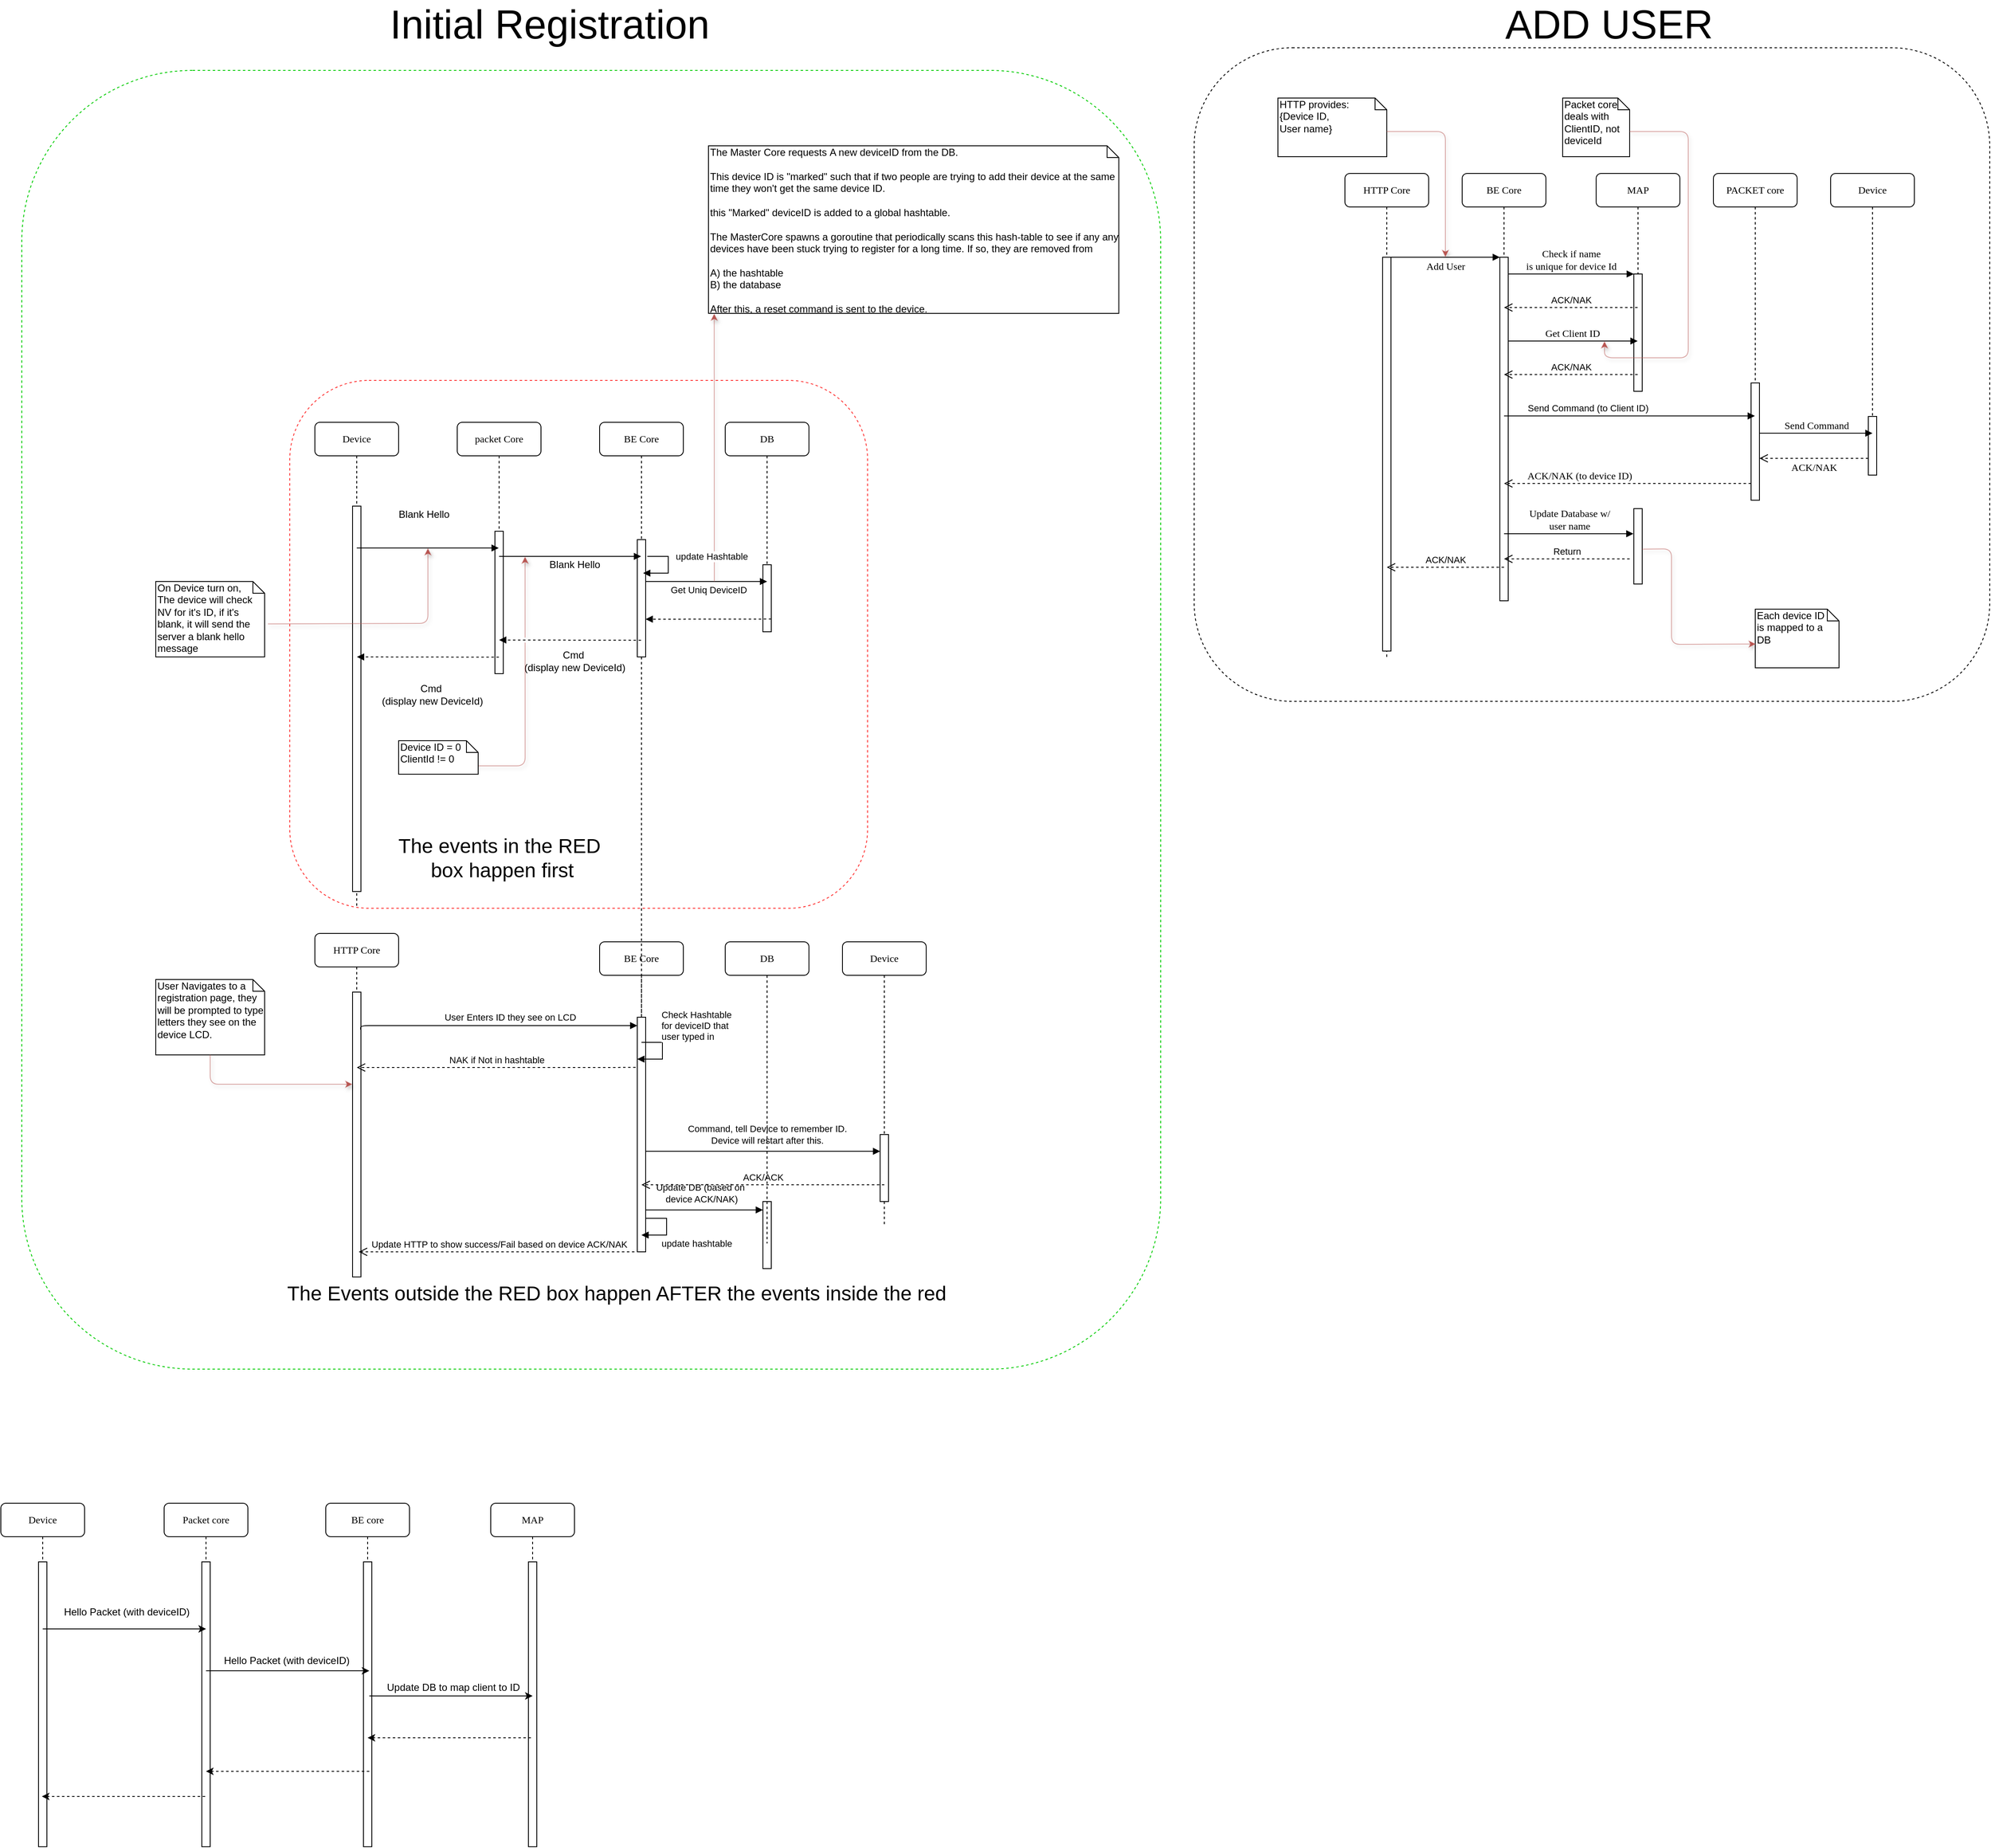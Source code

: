 <mxfile version="13.2.2" type="device"><diagram name="Page-1" id="13e1069c-82ec-6db2-03f1-153e76fe0fe0"><mxGraphModel dx="8040" dy="3450" grid="1" gridSize="10" guides="1" tooltips="1" connect="1" arrows="1" fold="1" page="1" pageScale="1" pageWidth="1100" pageHeight="850" background="#ffffff" math="0" shadow="0"><root><mxCell id="0"/><mxCell id="1" parent="0"/><mxCell id="CH6986IkGyYCJb9rOMIk-98" value="" style="rounded=1;whiteSpace=wrap;html=1;dashed=1;strokeColor=#00CC00;" parent="1" vertex="1"><mxGeometry x="-2350" y="-470" width="1360" height="1550" as="geometry"/></mxCell><mxCell id="CH6986IkGyYCJb9rOMIk-87" value="BE Core" style="shape=umlLifeline;perimeter=lifelinePerimeter;whiteSpace=wrap;html=1;container=1;collapsible=0;recursiveResize=0;outlineConnect=0;rounded=1;shadow=0;comic=0;labelBackgroundColor=none;strokeWidth=1;fontFamily=Verdana;fontSize=12;align=center;" parent="1" vertex="1"><mxGeometry x="-1660" y="570" width="100" height="280" as="geometry"/></mxCell><mxCell id="CH6986IkGyYCJb9rOMIk-49" value="" style="rounded=1;whiteSpace=wrap;html=1;dashed=1;strokeColor=#FF3333;" parent="1" vertex="1"><mxGeometry x="-2030" y="-100" width="690" height="630" as="geometry"/></mxCell><mxCell id="CH6986IkGyYCJb9rOMIk-2" value="" style="rounded=1;whiteSpace=wrap;html=1;dashed=1;" parent="1" vertex="1"><mxGeometry x="-950" y="-497" width="950" height="780" as="geometry"/></mxCell><mxCell id="7baba1c4bc27f4b0-2" value="BE Core" style="shape=umlLifeline;perimeter=lifelinePerimeter;whiteSpace=wrap;html=1;container=1;collapsible=0;recursiveResize=0;outlineConnect=0;rounded=1;shadow=0;comic=0;labelBackgroundColor=none;strokeWidth=1;fontFamily=Verdana;fontSize=12;align=center;" parent="1" vertex="1"><mxGeometry x="-630" y="-347" width="100" height="510" as="geometry"/></mxCell><mxCell id="7baba1c4bc27f4b0-10" value="" style="html=1;points=[];perimeter=orthogonalPerimeter;rounded=0;shadow=0;comic=0;labelBackgroundColor=none;strokeWidth=1;fontFamily=Verdana;fontSize=12;align=center;" parent="7baba1c4bc27f4b0-2" vertex="1"><mxGeometry x="45" y="100" width="10" height="410" as="geometry"/></mxCell><mxCell id="7baba1c4bc27f4b0-3" value="MAP" style="shape=umlLifeline;perimeter=lifelinePerimeter;whiteSpace=wrap;html=1;container=1;collapsible=0;recursiveResize=0;outlineConnect=0;rounded=1;shadow=0;comic=0;labelBackgroundColor=none;strokeWidth=1;fontFamily=Verdana;fontSize=12;align=center;" parent="1" vertex="1"><mxGeometry x="-470" y="-347" width="100" height="260" as="geometry"/></mxCell><mxCell id="7baba1c4bc27f4b0-13" value="" style="html=1;points=[];perimeter=orthogonalPerimeter;rounded=0;shadow=0;comic=0;labelBackgroundColor=none;strokeWidth=1;fontFamily=Verdana;fontSize=12;align=center;" parent="7baba1c4bc27f4b0-3" vertex="1"><mxGeometry x="45" y="120" width="10" height="140" as="geometry"/></mxCell><mxCell id="7baba1c4bc27f4b0-4" value="PACKET core" style="shape=umlLifeline;perimeter=lifelinePerimeter;whiteSpace=wrap;html=1;container=1;collapsible=0;recursiveResize=0;outlineConnect=0;rounded=1;shadow=0;comic=0;labelBackgroundColor=none;strokeWidth=1;fontFamily=Verdana;fontSize=12;align=center;" parent="1" vertex="1"><mxGeometry x="-330" y="-347" width="100" height="390" as="geometry"/></mxCell><mxCell id="7baba1c4bc27f4b0-16" value="" style="html=1;points=[];perimeter=orthogonalPerimeter;rounded=0;shadow=0;comic=0;labelBackgroundColor=none;strokeWidth=1;fontFamily=Verdana;fontSize=12;align=center;" parent="7baba1c4bc27f4b0-4" vertex="1"><mxGeometry x="45" y="250" width="10" height="140" as="geometry"/></mxCell><mxCell id="7baba1c4bc27f4b0-5" value="Device" style="shape=umlLifeline;perimeter=lifelinePerimeter;whiteSpace=wrap;html=1;container=1;collapsible=0;recursiveResize=0;outlineConnect=0;rounded=1;shadow=0;comic=0;labelBackgroundColor=none;strokeWidth=1;fontFamily=Verdana;fontSize=12;align=center;" parent="1" vertex="1"><mxGeometry x="-190" y="-347" width="100" height="290" as="geometry"/></mxCell><mxCell id="7baba1c4bc27f4b0-8" value="HTTP Core" style="shape=umlLifeline;perimeter=lifelinePerimeter;whiteSpace=wrap;html=1;container=1;collapsible=0;recursiveResize=0;outlineConnect=0;rounded=1;shadow=0;comic=0;labelBackgroundColor=none;strokeWidth=1;fontFamily=Verdana;fontSize=12;align=center;" parent="1" vertex="1"><mxGeometry x="-770" y="-347" width="100" height="580" as="geometry"/></mxCell><mxCell id="7baba1c4bc27f4b0-9" value="" style="html=1;points=[];perimeter=orthogonalPerimeter;rounded=0;shadow=0;comic=0;labelBackgroundColor=none;strokeWidth=1;fontFamily=Verdana;fontSize=12;align=center;" parent="7baba1c4bc27f4b0-8" vertex="1"><mxGeometry x="45" y="100" width="10" height="470" as="geometry"/></mxCell><mxCell id="7baba1c4bc27f4b0-19" value="" style="html=1;points=[];perimeter=orthogonalPerimeter;rounded=0;shadow=0;comic=0;labelBackgroundColor=none;strokeWidth=1;fontFamily=Verdana;fontSize=12;align=center;" parent="1" vertex="1"><mxGeometry x="-145" y="-57" width="10" height="70" as="geometry"/></mxCell><mxCell id="7baba1c4bc27f4b0-21" value="ACK/NAK" style="html=1;verticalAlign=bottom;endArrow=open;dashed=1;endSize=8;labelBackgroundColor=none;fontFamily=Verdana;fontSize=12;edgeStyle=elbowEdgeStyle;elbow=vertical;" parent="1" source="7baba1c4bc27f4b0-19" target="7baba1c4bc27f4b0-16" edge="1"><mxGeometry x="0.308" y="28" relative="1" as="geometry"><mxPoint x="-220" y="-121" as="targetPoint"/><Array as="points"><mxPoint x="-230" y="-7"/><mxPoint x="-190" y="13"/><mxPoint x="-180" y="-27"/><mxPoint x="-210" y="43"/><mxPoint x="-200" y="-167"/><mxPoint x="-170" y="-167"/></Array><mxPoint x="20" y="-8" as="offset"/></mxGeometry></mxCell><mxCell id="7baba1c4bc27f4b0-11" value="Add User" style="html=1;verticalAlign=bottom;endArrow=block;entryX=0;entryY=0;labelBackgroundColor=none;fontFamily=Verdana;fontSize=12;edgeStyle=elbowEdgeStyle;elbow=vertical;" parent="1" source="7baba1c4bc27f4b0-9" target="7baba1c4bc27f4b0-10" edge="1"><mxGeometry x="-0.0" y="-20" relative="1" as="geometry"><mxPoint x="-650" y="-237" as="sourcePoint"/><mxPoint as="offset"/></mxGeometry></mxCell><mxCell id="7baba1c4bc27f4b0-14" value="Check if name &lt;br&gt;is unique for device Id" style="html=1;verticalAlign=bottom;endArrow=block;entryX=0;entryY=0;labelBackgroundColor=none;fontFamily=Verdana;fontSize=12;edgeStyle=elbowEdgeStyle;elbow=vertical;" parent="1" source="7baba1c4bc27f4b0-10" target="7baba1c4bc27f4b0-13" edge="1"><mxGeometry relative="1" as="geometry"><mxPoint x="-500" y="-227" as="sourcePoint"/></mxGeometry></mxCell><mxCell id="5E0lXM-HtLIQYhGyxgsT-3" value="ACK/NAK" style="html=1;verticalAlign=bottom;endArrow=open;dashed=1;endSize=8;" parent="1" source="7baba1c4bc27f4b0-3" target="7baba1c4bc27f4b0-2" edge="1"><mxGeometry relative="1" as="geometry"><mxPoint x="-440" y="-177" as="sourcePoint"/><mxPoint x="-520" y="-177" as="targetPoint"/><Array as="points"><mxPoint x="-490" y="-187"/></Array></mxGeometry></mxCell><mxCell id="5E0lXM-HtLIQYhGyxgsT-4" value="Get Client ID&amp;nbsp;&lt;br&gt;" style="html=1;verticalAlign=bottom;endArrow=block;labelBackgroundColor=none;fontFamily=Verdana;fontSize=12;edgeStyle=elbowEdgeStyle;elbow=vertical;" parent="1" source="7baba1c4bc27f4b0-10" target="7baba1c4bc27f4b0-3" edge="1"><mxGeometry relative="1" as="geometry"><mxPoint x="-570" y="-126.952" as="sourcePoint"/><mxPoint x="-440" y="-127" as="targetPoint"/><Array as="points"><mxPoint x="-560" y="-147"/><mxPoint x="-550" y="-137"/><mxPoint x="-520" y="-137"/><mxPoint x="-550" y="-117"/><mxPoint x="-540" y="-127"/></Array></mxGeometry></mxCell><mxCell id="5E0lXM-HtLIQYhGyxgsT-6" value="ACK/NAK" style="html=1;verticalAlign=bottom;endArrow=open;dashed=1;endSize=8;" parent="1" edge="1"><mxGeometry relative="1" as="geometry"><mxPoint x="-420.43" y="-107" as="sourcePoint"/><mxPoint x="-580.001" y="-107" as="targetPoint"/><Array as="points"><mxPoint x="-489.93" y="-107"/></Array></mxGeometry></mxCell><mxCell id="5E0lXM-HtLIQYhGyxgsT-8" value="Send Command (to Client ID)" style="html=1;verticalAlign=bottom;endArrow=block;" parent="1" target="7baba1c4bc27f4b0-4" edge="1"><mxGeometry x="-0.332" width="80" relative="1" as="geometry"><mxPoint x="-580" y="-57.57" as="sourcePoint"/><mxPoint x="-500" y="-57.57" as="targetPoint"/><mxPoint as="offset"/></mxGeometry></mxCell><mxCell id="5E0lXM-HtLIQYhGyxgsT-10" value="ACK/NAK (to device ID)" style="html=1;verticalAlign=bottom;endArrow=open;dashed=1;endSize=8;labelBackgroundColor=none;fontFamily=Verdana;fontSize=12;edgeStyle=elbowEdgeStyle;elbow=vertical;" parent="1" target="7baba1c4bc27f4b0-2" edge="1"><mxGeometry x="0.39" relative="1" as="geometry"><mxPoint x="-415" y="43" as="targetPoint"/><mxPoint x="-285" y="23" as="sourcePoint"/><mxPoint as="offset"/></mxGeometry></mxCell><mxCell id="5E0lXM-HtLIQYhGyxgsT-11" value="" style="html=1;points=[];perimeter=orthogonalPerimeter;rounded=0;shadow=0;comic=0;labelBackgroundColor=none;strokeWidth=1;fontFamily=Verdana;fontSize=12;align=center;" parent="1" vertex="1"><mxGeometry x="-425" y="53" width="10" height="90" as="geometry"/></mxCell><mxCell id="5E0lXM-HtLIQYhGyxgsT-13" value="Update Database w/&lt;br&gt;user name" style="html=1;verticalAlign=bottom;endArrow=block;labelBackgroundColor=none;fontFamily=Verdana;fontSize=12;edgeStyle=elbowEdgeStyle;elbow=vertical;" parent="1" edge="1"><mxGeometry relative="1" as="geometry"><mxPoint x="-580" y="83" as="sourcePoint"/><mxPoint x="-425.5" y="83" as="targetPoint"/><Array as="points"><mxPoint x="-565" y="83"/><mxPoint x="-555" y="93"/><mxPoint x="-525" y="93"/><mxPoint x="-555" y="113"/><mxPoint x="-545" y="103"/></Array></mxGeometry></mxCell><mxCell id="5E0lXM-HtLIQYhGyxgsT-14" value="ACK/NAK" style="html=1;verticalAlign=bottom;endArrow=open;dashed=1;endSize=8;" parent="1" edge="1"><mxGeometry relative="1" as="geometry"><mxPoint x="-580" y="123" as="sourcePoint"/><mxPoint x="-720.001" y="123" as="targetPoint"/><Array as="points"><mxPoint x="-629.93" y="123"/></Array></mxGeometry></mxCell><mxCell id="5E0lXM-HtLIQYhGyxgsT-16" value="Send Command" style="html=1;verticalAlign=bottom;endArrow=block;labelBackgroundColor=none;fontFamily=Verdana;fontSize=12;edgeStyle=elbowEdgeStyle;elbow=vertical;" parent="1" edge="1"><mxGeometry relative="1" as="geometry"><mxPoint x="-275" y="-37" as="sourcePoint"/><mxPoint x="-140" y="-37" as="targetPoint"/><Array as="points"><mxPoint x="-260" y="-37"/><mxPoint x="-250" y="-27"/><mxPoint x="-220" y="-27"/><mxPoint x="-250" y="-7"/><mxPoint x="-240" y="-17"/></Array></mxGeometry></mxCell><mxCell id="5E0lXM-HtLIQYhGyxgsT-17" value="Return" style="html=1;verticalAlign=bottom;endArrow=open;dashed=1;endSize=8;" parent="1" edge="1"><mxGeometry relative="1" as="geometry"><mxPoint x="-430" y="113" as="sourcePoint"/><mxPoint x="-580" y="113" as="targetPoint"/><Array as="points"><mxPoint x="-479.93" y="113"/></Array></mxGeometry></mxCell><mxCell id="5E0lXM-HtLIQYhGyxgsT-19" value="Each device ID&amp;nbsp;&lt;br&gt;is mapped to a&amp;nbsp;&lt;br&gt;DB" style="shape=note;whiteSpace=wrap;html=1;size=14;verticalAlign=top;align=left;spacingTop=-6;" parent="1" vertex="1"><mxGeometry x="-280" y="173" width="100" height="70" as="geometry"/></mxCell><mxCell id="5E0lXM-HtLIQYhGyxgsT-20" value="" style="endArrow=classic;html=1;entryX=0.008;entryY=0.595;entryDx=0;entryDy=0;entryPerimeter=0;exitX=1;exitY=0.537;exitDx=0;exitDy=0;exitPerimeter=0;jumpStyle=gap;shadow=1;comic=0;strokeColor=#b85450;rounded=1;fillColor=#f8cecc;strokeOpacity=50;" parent="1" source="5E0lXM-HtLIQYhGyxgsT-11" target="5E0lXM-HtLIQYhGyxgsT-19" edge="1"><mxGeometry width="50" height="50" relative="1" as="geometry"><mxPoint x="-530" y="-27" as="sourcePoint"/><mxPoint x="-480" y="-77" as="targetPoint"/><Array as="points"><mxPoint x="-380" y="101"/><mxPoint x="-380" y="215"/></Array></mxGeometry></mxCell><mxCell id="5E0lXM-HtLIQYhGyxgsT-21" value="HTTP provides:&lt;br&gt;{Device ID,&lt;br&gt;User name}" style="shape=note;whiteSpace=wrap;html=1;size=14;verticalAlign=top;align=left;spacingTop=-6;" parent="1" vertex="1"><mxGeometry x="-850" y="-437" width="130" height="70" as="geometry"/></mxCell><mxCell id="5E0lXM-HtLIQYhGyxgsT-22" value="" style="endArrow=classic;html=1;jumpStyle=gap;shadow=1;comic=0;strokeColor=#b85450;rounded=1;fillColor=#f8cecc;strokeOpacity=50;" parent="1" edge="1"><mxGeometry width="50" height="50" relative="1" as="geometry"><mxPoint x="-720" y="-397" as="sourcePoint"/><mxPoint x="-650" y="-247" as="targetPoint"/><Array as="points"><mxPoint x="-650" y="-397"/></Array></mxGeometry></mxCell><mxCell id="5E0lXM-HtLIQYhGyxgsT-23" value="Packet core&amp;nbsp; deals with ClientID, not deviceId" style="shape=note;whiteSpace=wrap;html=1;size=14;verticalAlign=top;align=left;spacingTop=-6;" parent="1" vertex="1"><mxGeometry x="-510" y="-437" width="80" height="70" as="geometry"/></mxCell><mxCell id="5E0lXM-HtLIQYhGyxgsT-24" value="" style="endArrow=classic;html=1;jumpStyle=gap;shadow=1;comic=0;strokeColor=#b85450;rounded=1;fillColor=#f8cecc;strokeOpacity=50;" parent="1" edge="1"><mxGeometry width="50" height="50" relative="1" as="geometry"><mxPoint x="-430" y="-397" as="sourcePoint"/><mxPoint x="-460" y="-147" as="targetPoint"/><Array as="points"><mxPoint x="-360" y="-397"/><mxPoint x="-360" y="-127"/><mxPoint x="-460" y="-127"/></Array></mxGeometry></mxCell><mxCell id="CH6986IkGyYCJb9rOMIk-3" value="&lt;font style=&quot;font-size: 48px&quot;&gt;ADD USER&lt;/font&gt;" style="text;html=1;align=center;verticalAlign=middle;resizable=0;points=[];autosize=1;" parent="1" vertex="1"><mxGeometry x="-585" y="-540" width="260" height="30" as="geometry"/></mxCell><mxCell id="CH6986IkGyYCJb9rOMIk-5" value="Device" style="shape=umlLifeline;perimeter=lifelinePerimeter;whiteSpace=wrap;html=1;container=1;collapsible=0;recursiveResize=0;outlineConnect=0;rounded=1;shadow=0;comic=0;labelBackgroundColor=none;strokeWidth=1;fontFamily=Verdana;fontSize=12;align=center;" parent="1" vertex="1"><mxGeometry x="-2000" y="-50" width="100" height="580" as="geometry"/></mxCell><mxCell id="CH6986IkGyYCJb9rOMIk-6" value="" style="html=1;points=[];perimeter=orthogonalPerimeter;rounded=0;shadow=0;comic=0;labelBackgroundColor=none;strokeWidth=1;fontFamily=Verdana;fontSize=12;align=center;" parent="CH6986IkGyYCJb9rOMIk-5" vertex="1"><mxGeometry x="45" y="100" width="10" height="460" as="geometry"/></mxCell><mxCell id="CH6986IkGyYCJb9rOMIk-15" value="" style="endArrow=classic;html=1;jumpStyle=gap;shadow=1;comic=0;strokeColor=#b85450;rounded=1;fillColor=#f8cecc;strokeOpacity=50;exitX=1.03;exitY=0.562;exitDx=0;exitDy=0;exitPerimeter=0;" parent="1" source="CH6986IkGyYCJb9rOMIk-12" edge="1"><mxGeometry width="50" height="50" relative="1" as="geometry"><mxPoint x="-2035" y="190" as="sourcePoint"/><mxPoint x="-1865" y="100" as="targetPoint"/><Array as="points"><mxPoint x="-1965" y="190"/><mxPoint x="-1865" y="190"/><mxPoint x="-1865" y="165"/></Array></mxGeometry></mxCell><mxCell id="CH6986IkGyYCJb9rOMIk-12" value="On Device turn on,&lt;br&gt;The device will check NV for it's ID, if it's blank, it will send the server a blank hello message" style="shape=note;whiteSpace=wrap;html=1;size=14;verticalAlign=top;align=left;spacingTop=-6;" parent="1" vertex="1"><mxGeometry x="-2190" y="140" width="130" height="90" as="geometry"/></mxCell><mxCell id="CH6986IkGyYCJb9rOMIk-18" value="Blank Hello" style="text;html=1;align=center;verticalAlign=middle;resizable=0;points=[];autosize=1;" parent="1" vertex="1"><mxGeometry x="-1910" y="50" width="80" height="20" as="geometry"/></mxCell><mxCell id="CH6986IkGyYCJb9rOMIk-20" value="packet Core" style="shape=umlLifeline;perimeter=lifelinePerimeter;whiteSpace=wrap;html=1;container=1;collapsible=0;recursiveResize=0;outlineConnect=0;rounded=1;shadow=0;comic=0;labelBackgroundColor=none;strokeWidth=1;fontFamily=Verdana;fontSize=12;align=center;" parent="1" vertex="1"><mxGeometry x="-1830" y="-50" width="100" height="300" as="geometry"/></mxCell><mxCell id="CH6986IkGyYCJb9rOMIk-21" value="" style="html=1;points=[];perimeter=orthogonalPerimeter;rounded=0;shadow=0;comic=0;labelBackgroundColor=none;strokeWidth=1;fontFamily=Verdana;fontSize=12;align=center;" parent="CH6986IkGyYCJb9rOMIk-20" vertex="1"><mxGeometry x="45" y="130" width="10" height="170" as="geometry"/></mxCell><mxCell id="CH6986IkGyYCJb9rOMIk-23" value="Blank Hello&lt;br&gt;" style="text;html=1;align=center;verticalAlign=middle;resizable=0;points=[];autosize=1;" parent="1" vertex="1"><mxGeometry x="-1730" y="110" width="80" height="20" as="geometry"/></mxCell><mxCell id="CH6986IkGyYCJb9rOMIk-26" value="BE Core" style="shape=umlLifeline;perimeter=lifelinePerimeter;whiteSpace=wrap;html=1;container=1;collapsible=0;recursiveResize=0;outlineConnect=0;rounded=1;shadow=0;comic=0;labelBackgroundColor=none;strokeWidth=1;fontFamily=Verdana;fontSize=12;align=center;" parent="1" vertex="1"><mxGeometry x="-1660" y="-50" width="100" height="990" as="geometry"/></mxCell><mxCell id="CH6986IkGyYCJb9rOMIk-27" value="" style="html=1;points=[];perimeter=orthogonalPerimeter;rounded=0;shadow=0;comic=0;labelBackgroundColor=none;strokeWidth=1;fontFamily=Verdana;fontSize=12;align=center;" parent="CH6986IkGyYCJb9rOMIk-26" vertex="1"><mxGeometry x="45" y="140" width="10" height="140" as="geometry"/></mxCell><mxCell id="CH6986IkGyYCJb9rOMIk-46" value="" style="html=1;points=[];perimeter=orthogonalPerimeter;rounded=0;shadow=0;comic=0;labelBackgroundColor=none;strokeWidth=1;fontFamily=Verdana;fontSize=12;align=center;" parent="CH6986IkGyYCJb9rOMIk-26" vertex="1"><mxGeometry x="45" y="710" width="10" height="280" as="geometry"/></mxCell><mxCell id="CH6986IkGyYCJb9rOMIk-65" value="Check Hashtable &lt;br&gt;for deviceID that &lt;br&gt;user typed in" style="edgeStyle=orthogonalEdgeStyle;html=1;align=left;spacingLeft=2;endArrow=block;rounded=0;entryX=1;entryY=0;" parent="CH6986IkGyYCJb9rOMIk-26" edge="1"><mxGeometry x="-0.467" y="20" relative="1" as="geometry"><mxPoint x="50" y="740" as="sourcePoint"/><Array as="points"><mxPoint x="75" y="740"/></Array><mxPoint x="45" y="760" as="targetPoint"/><mxPoint as="offset"/></mxGeometry></mxCell><mxCell id="CH6986IkGyYCJb9rOMIk-29" value="DB" style="shape=umlLifeline;perimeter=lifelinePerimeter;whiteSpace=wrap;html=1;container=1;collapsible=0;recursiveResize=0;outlineConnect=0;rounded=1;shadow=0;comic=0;labelBackgroundColor=none;strokeWidth=1;fontFamily=Verdana;fontSize=12;align=center;" parent="1" vertex="1"><mxGeometry x="-1510" y="-50" width="100" height="250" as="geometry"/></mxCell><mxCell id="CH6986IkGyYCJb9rOMIk-30" value="" style="html=1;points=[];perimeter=orthogonalPerimeter;rounded=0;shadow=0;comic=0;labelBackgroundColor=none;strokeWidth=1;fontFamily=Verdana;fontSize=12;align=center;" parent="CH6986IkGyYCJb9rOMIk-29" vertex="1"><mxGeometry x="45" y="170" width="10" height="80" as="geometry"/></mxCell><mxCell id="CH6986IkGyYCJb9rOMIk-11" value="" style="html=1;verticalAlign=bottom;endArrow=block;labelBackgroundColor=none;fontFamily=Verdana;fontSize=12;edgeStyle=elbowEdgeStyle;elbow=vertical;" parent="1" target="CH6986IkGyYCJb9rOMIk-20" edge="1"><mxGeometry x="-0.0" y="-20" relative="1" as="geometry"><mxPoint x="-1950" y="100" as="sourcePoint"/><mxPoint as="offset"/><mxPoint x="-1820" y="80.0" as="targetPoint"/><Array as="points"><mxPoint x="-1830" y="100"/></Array></mxGeometry></mxCell><mxCell id="CH6986IkGyYCJb9rOMIk-22" value="" style="html=1;verticalAlign=bottom;endArrow=block;labelBackgroundColor=none;fontFamily=Verdana;fontSize=12;edgeStyle=elbowEdgeStyle;elbow=vertical;" parent="1" edge="1"><mxGeometry x="-0.0" y="-20" relative="1" as="geometry"><mxPoint x="-1780" y="110" as="sourcePoint"/><mxPoint as="offset"/><mxPoint x="-1610.5" y="110.286" as="targetPoint"/><Array as="points"><mxPoint x="-1640" y="110"/></Array></mxGeometry></mxCell><mxCell id="CH6986IkGyYCJb9rOMIk-28" value="" style="html=1;verticalAlign=bottom;endArrow=block;labelBackgroundColor=none;fontFamily=Verdana;fontSize=12;edgeStyle=elbowEdgeStyle;elbow=vertical;" parent="1" edge="1"><mxGeometry x="-0.0" y="-20" relative="1" as="geometry"><mxPoint x="-1605" y="140" as="sourcePoint"/><mxPoint as="offset"/><mxPoint x="-1460" y="140" as="targetPoint"/><Array as="points"><mxPoint x="-1465" y="140"/></Array></mxGeometry></mxCell><mxCell id="CH6986IkGyYCJb9rOMIk-34" value="Get Uniq DeviceID" style="edgeLabel;html=1;align=center;verticalAlign=middle;resizable=0;points=[];" parent="CH6986IkGyYCJb9rOMIk-28" vertex="1" connectable="0"><mxGeometry x="0.931" y="-80" relative="1" as="geometry"><mxPoint x="-65" y="-70" as="offset"/></mxGeometry></mxCell><mxCell id="CH6986IkGyYCJb9rOMIk-35" value="The Master Core requests&amp;nbsp;A new deviceID from the DB.&lt;br&gt;&lt;br&gt;This device ID is &quot;marked&quot; such that if two people are trying to add their device at the same time they won't get the same device ID.&lt;br&gt;&lt;br&gt;this &quot;Marked&quot; deviceID is added to a global hashtable.&lt;br&gt;&lt;br&gt;The MasterCore spawns a goroutine that periodically scans this hash-table to see if any any devices have been stuck trying to register for a long time. If so, they are removed from&amp;nbsp;&lt;br&gt;&lt;br&gt;A) the hashtable&lt;br&gt;B) the database&lt;br&gt;&lt;br&gt;After this, a reset command is sent to the device." style="shape=note;whiteSpace=wrap;html=1;size=14;verticalAlign=top;align=left;spacingTop=-6;" parent="1" vertex="1"><mxGeometry x="-1530" y="-380" width="490" height="200" as="geometry"/></mxCell><mxCell id="CH6986IkGyYCJb9rOMIk-37" value="" style="html=1;verticalAlign=bottom;endArrow=block;labelBackgroundColor=none;fontFamily=Verdana;fontSize=12;edgeStyle=elbowEdgeStyle;elbow=vertical;dashed=1;" parent="1" edge="1"><mxGeometry x="-0.0" y="-20" relative="1" as="geometry"><mxPoint x="-1610.5" y="210.086" as="sourcePoint"/><mxPoint as="offset"/><mxPoint x="-1780" y="209.8" as="targetPoint"/><Array as="points"><mxPoint x="-1640" y="209.8"/></Array></mxGeometry></mxCell><mxCell id="CH6986IkGyYCJb9rOMIk-38" value="Cmd&amp;nbsp;&lt;br&gt;(display new DeviceId)" style="text;html=1;align=center;verticalAlign=middle;resizable=0;points=[];autosize=1;" parent="1" vertex="1"><mxGeometry x="-1760" y="220" width="140" height="30" as="geometry"/></mxCell><mxCell id="CH6986IkGyYCJb9rOMIk-39" value="" style="html=1;verticalAlign=bottom;endArrow=block;labelBackgroundColor=none;fontFamily=Verdana;fontSize=12;edgeStyle=elbowEdgeStyle;elbow=vertical;dashed=1;" parent="1" edge="1"><mxGeometry x="-0.0" y="-20" relative="1" as="geometry"><mxPoint x="-1780.25" y="230.286" as="sourcePoint"/><mxPoint as="offset"/><mxPoint x="-1949.75" y="230" as="targetPoint"/><Array as="points"><mxPoint x="-1809.75" y="230"/></Array></mxGeometry></mxCell><mxCell id="CH6986IkGyYCJb9rOMIk-40" value="Cmd&amp;nbsp;&lt;br&gt;(display new DeviceId)" style="text;html=1;align=center;verticalAlign=middle;resizable=0;points=[];autosize=1;" parent="1" vertex="1"><mxGeometry x="-1930" y="260" width="140" height="30" as="geometry"/></mxCell><mxCell id="CH6986IkGyYCJb9rOMIk-44" value="HTTP Core" style="shape=umlLifeline;perimeter=lifelinePerimeter;whiteSpace=wrap;html=1;container=1;collapsible=0;recursiveResize=0;outlineConnect=0;rounded=1;shadow=0;comic=0;labelBackgroundColor=none;strokeWidth=1;fontFamily=Verdana;fontSize=12;align=center;" parent="1" vertex="1"><mxGeometry x="-2000" y="560" width="100" height="270" as="geometry"/></mxCell><mxCell id="CH6986IkGyYCJb9rOMIk-47" value="" style="endArrow=classic;html=1;jumpStyle=gap;shadow=1;comic=0;strokeColor=#b85450;rounded=1;fillColor=#f8cecc;strokeOpacity=50;entryX=0.014;entryY=1;entryDx=0;entryDy=0;entryPerimeter=0;" parent="1" target="CH6986IkGyYCJb9rOMIk-35" edge="1"><mxGeometry width="50" height="50" relative="1" as="geometry"><mxPoint x="-1523" y="140" as="sourcePoint"/><mxPoint x="-1529.9" y="-60" as="targetPoint"/></mxGeometry></mxCell><mxCell id="CH6986IkGyYCJb9rOMIk-50" value="" style="endArrow=classic;html=1;jumpStyle=gap;shadow=1;comic=0;strokeColor=#b85450;rounded=1;fillColor=#f8cecc;strokeOpacity=50;" parent="1" edge="1"><mxGeometry width="50" height="50" relative="1" as="geometry"><mxPoint x="-1810" y="360" as="sourcePoint"/><mxPoint x="-1749" y="110" as="targetPoint"/><Array as="points"><mxPoint x="-1848.9" y="360"/><mxPoint x="-1748.9" y="360"/><mxPoint x="-1748.9" y="335"/></Array></mxGeometry></mxCell><mxCell id="CH6986IkGyYCJb9rOMIk-24" value="Device ID = 0&lt;br&gt;ClientId != 0" style="shape=note;whiteSpace=wrap;html=1;size=14;verticalAlign=top;align=left;spacingTop=-6;" parent="1" vertex="1"><mxGeometry x="-1900" y="330" width="95" height="40" as="geometry"/></mxCell><mxCell id="CH6986IkGyYCJb9rOMIk-51" value="&lt;font style=&quot;font-size: 24px&quot;&gt;The events in the RED&lt;br&gt;&amp;nbsp;box happen first&lt;/font&gt;" style="text;html=1;align=center;verticalAlign=middle;resizable=0;points=[];autosize=1;" parent="1" vertex="1"><mxGeometry x="-1910" y="450" width="260" height="40" as="geometry"/></mxCell><mxCell id="CH6986IkGyYCJb9rOMIk-45" value="" style="html=1;points=[];perimeter=orthogonalPerimeter;rounded=0;shadow=0;comic=0;labelBackgroundColor=none;strokeWidth=1;fontFamily=Verdana;fontSize=12;align=center;" parent="1" vertex="1"><mxGeometry x="-1955" y="630" width="10" height="340" as="geometry"/></mxCell><mxCell id="CH6986IkGyYCJb9rOMIk-66" value="NAK if Not in hashtable" style="html=1;verticalAlign=bottom;endArrow=open;dashed=1;endSize=8;exitX=-0.2;exitY=0.214;exitDx=0;exitDy=0;exitPerimeter=0;" parent="1" source="CH6986IkGyYCJb9rOMIk-46" target="CH6986IkGyYCJb9rOMIk-44" edge="1"><mxGeometry relative="1" as="geometry"><mxPoint x="-1615" y="710" as="sourcePoint"/><mxPoint x="-1755.001" y="710" as="targetPoint"/><Array as="points"><mxPoint x="-1710" y="720"/></Array></mxGeometry></mxCell><mxCell id="CH6986IkGyYCJb9rOMIk-69" value="" style="html=1;points=[];perimeter=orthogonalPerimeter;rounded=0;shadow=0;comic=0;labelBackgroundColor=none;strokeWidth=1;fontFamily=Verdana;fontSize=12;align=center;" parent="1" vertex="1"><mxGeometry x="-1465" y="880" width="10" height="80" as="geometry"/></mxCell><mxCell id="CH6986IkGyYCJb9rOMIk-71" value="" style="html=1;verticalAlign=bottom;endArrow=block;labelBackgroundColor=none;fontFamily=Verdana;fontSize=12;edgeStyle=elbowEdgeStyle;elbow=vertical;" parent="1" target="CH6986IkGyYCJb9rOMIk-69" edge="1"><mxGeometry x="-0.0" y="-20" relative="1" as="geometry"><mxPoint x="-1605" y="890" as="sourcePoint"/><mxPoint as="offset"/><mxPoint x="-1265.5" y="730" as="targetPoint"/><Array as="points"><mxPoint x="-1520" y="890"/><mxPoint x="-1480" y="730"/></Array></mxGeometry></mxCell><mxCell id="CH6986IkGyYCJb9rOMIk-73" value="Update DB (based on&lt;br&gt;&amp;nbsp;device ACK/NAK)" style="edgeLabel;html=1;align=center;verticalAlign=middle;resizable=0;points=[];" parent="CH6986IkGyYCJb9rOMIk-71" vertex="1" connectable="0"><mxGeometry x="0.101" relative="1" as="geometry"><mxPoint x="-12.2" y="-20" as="offset"/></mxGeometry></mxCell><mxCell id="CH6986IkGyYCJb9rOMIk-74" value="Device" style="shape=umlLifeline;perimeter=lifelinePerimeter;whiteSpace=wrap;html=1;container=1;collapsible=0;recursiveResize=0;outlineConnect=0;rounded=1;shadow=0;comic=0;labelBackgroundColor=none;strokeWidth=1;fontFamily=Verdana;fontSize=12;align=center;" parent="1" vertex="1"><mxGeometry x="-1370" y="570" width="100" height="340" as="geometry"/></mxCell><mxCell id="CH6986IkGyYCJb9rOMIk-75" value="" style="html=1;points=[];perimeter=orthogonalPerimeter;rounded=0;shadow=0;comic=0;labelBackgroundColor=none;strokeWidth=1;fontFamily=Verdana;fontSize=12;align=center;" parent="CH6986IkGyYCJb9rOMIk-74" vertex="1"><mxGeometry x="45" y="230" width="10" height="80" as="geometry"/></mxCell><mxCell id="CH6986IkGyYCJb9rOMIk-77" value="" style="html=1;verticalAlign=bottom;endArrow=block;labelBackgroundColor=none;fontFamily=Verdana;fontSize=12;edgeStyle=elbowEdgeStyle;elbow=vertical;" parent="1" target="CH6986IkGyYCJb9rOMIk-75" edge="1"><mxGeometry x="-0.0" y="-20" relative="1" as="geometry"><mxPoint x="-1605" y="820" as="sourcePoint"/><mxPoint as="offset"/><mxPoint x="-1465" y="810" as="targetPoint"/><Array as="points"><mxPoint x="-1440" y="820"/><mxPoint x="-1480" y="810"/></Array></mxGeometry></mxCell><mxCell id="CH6986IkGyYCJb9rOMIk-78" value="Command, tell Device to remember ID.&lt;br&gt;Device will restart after this." style="edgeLabel;html=1;align=center;verticalAlign=middle;resizable=0;points=[];" parent="CH6986IkGyYCJb9rOMIk-77" vertex="1" connectable="0"><mxGeometry x="0.101" relative="1" as="geometry"><mxPoint x="-9.52" y="-20" as="offset"/></mxGeometry></mxCell><mxCell id="CH6986IkGyYCJb9rOMIk-79" value="Update HTTP to show success/Fail based on device ACK/NAK" style="html=1;verticalAlign=bottom;endArrow=open;dashed=1;endSize=8;" parent="1" edge="1"><mxGeometry relative="1" as="geometry"><mxPoint x="-1612.41" y="940" as="sourcePoint"/><mxPoint x="-1947.6" y="940" as="targetPoint"/><Array as="points"><mxPoint x="-1662.34" y="940"/></Array></mxGeometry></mxCell><mxCell id="CH6986IkGyYCJb9rOMIk-82" value="ACK/ACK" style="html=1;verticalAlign=bottom;endArrow=open;dashed=1;endSize=8;" parent="1" edge="1"><mxGeometry relative="1" as="geometry"><mxPoint x="-1320" y="860" as="sourcePoint"/><mxPoint x="-1610.0" y="860" as="targetPoint"/><Array as="points"><mxPoint x="-1324.74" y="860"/></Array></mxGeometry></mxCell><mxCell id="CH6986IkGyYCJb9rOMIk-91" value="DB" style="shape=umlLifeline;perimeter=lifelinePerimeter;whiteSpace=wrap;html=1;container=1;collapsible=0;recursiveResize=0;outlineConnect=0;rounded=1;shadow=0;comic=0;labelBackgroundColor=none;strokeWidth=1;fontFamily=Verdana;fontSize=12;align=center;" parent="1" vertex="1"><mxGeometry x="-1510" y="570" width="100" height="360" as="geometry"/></mxCell><mxCell id="CH6986IkGyYCJb9rOMIk-96" value="" style="html=1;verticalAlign=bottom;endArrow=block;labelBackgroundColor=none;fontFamily=Verdana;fontSize=12;edgeStyle=elbowEdgeStyle;elbow=vertical;dashed=1;" parent="1" edge="1"><mxGeometry x="-0.0" y="-20" relative="1" as="geometry"><mxPoint x="-1455" y="184.8" as="sourcePoint"/><mxPoint as="offset"/><mxPoint x="-1605" y="184.8" as="targetPoint"/><Array as="points"/></mxGeometry></mxCell><mxCell id="CH6986IkGyYCJb9rOMIk-97" value="update hashtable" style="edgeStyle=orthogonalEdgeStyle;html=1;align=left;spacingLeft=2;endArrow=block;rounded=0;entryX=1;entryY=0;" parent="1" edge="1"><mxGeometry x="0.467" y="10" relative="1" as="geometry"><mxPoint x="-1605" y="900" as="sourcePoint"/><Array as="points"><mxPoint x="-1580" y="900"/></Array><mxPoint x="-1610" y="920" as="targetPoint"/><mxPoint as="offset"/></mxGeometry></mxCell><mxCell id="CH6986IkGyYCJb9rOMIk-99" value="&lt;span style=&quot;font-size: 48px&quot;&gt;Initial Registration&lt;/span&gt;" style="text;html=1;align=center;verticalAlign=middle;resizable=0;points=[];autosize=1;" parent="1" vertex="1"><mxGeometry x="-1920" y="-540" width="400" height="30" as="geometry"/></mxCell><mxCell id="CH6986IkGyYCJb9rOMIk-100" value="&lt;span style=&quot;font-size: 24px&quot;&gt;The Events outside the RED box happen AFTER the events inside the red&lt;/span&gt;" style="text;html=1;align=center;verticalAlign=middle;resizable=0;points=[];autosize=1;" parent="1" vertex="1"><mxGeometry x="-2040" y="980" width="800" height="20" as="geometry"/></mxCell><mxCell id="CH6986IkGyYCJb9rOMIk-101" value="User Navigates to a&amp;nbsp;&lt;br&gt;registration page, they will be prompted to type letters they see on the device LCD.&amp;nbsp;" style="shape=note;whiteSpace=wrap;html=1;size=14;verticalAlign=top;align=left;spacingTop=-6;" parent="1" vertex="1"><mxGeometry x="-2190" y="615" width="130" height="90" as="geometry"/></mxCell><mxCell id="CH6986IkGyYCJb9rOMIk-102" value="" style="endArrow=classic;html=1;jumpStyle=gap;shadow=1;comic=0;strokeColor=#b85450;rounded=1;fillColor=#f8cecc;strokeOpacity=50;exitX=0.5;exitY=1;exitDx=0;exitDy=0;exitPerimeter=0;" parent="1" source="CH6986IkGyYCJb9rOMIk-101" target="CH6986IkGyYCJb9rOMIk-45" edge="1"><mxGeometry width="50" height="50" relative="1" as="geometry"><mxPoint x="-2230" y="770.58" as="sourcePoint"/><mxPoint x="-2038.9" y="680" as="targetPoint"/><Array as="points"><mxPoint x="-2125" y="740"/></Array></mxGeometry></mxCell><mxCell id="CH6986IkGyYCJb9rOMIk-103" value="" style="html=1;verticalAlign=bottom;endArrow=block;labelBackgroundColor=none;fontFamily=Verdana;fontSize=12;edgeStyle=elbowEdgeStyle;elbow=vertical;exitX=0.96;exitY=0.132;exitDx=0;exitDy=0;exitPerimeter=0;" parent="1" source="CH6986IkGyYCJb9rOMIk-45" target="CH6986IkGyYCJb9rOMIk-46" edge="1"><mxGeometry x="-0.0" y="-20" relative="1" as="geometry"><mxPoint x="-1940" y="670" as="sourcePoint"/><mxPoint as="offset"/><mxPoint x="-1815" y="660" as="targetPoint"/><Array as="points"><mxPoint x="-1810" y="670"/><mxPoint x="-1830" y="660"/></Array></mxGeometry></mxCell><mxCell id="CH6986IkGyYCJb9rOMIk-104" value="User Enters ID they see on LCD" style="edgeLabel;html=1;align=center;verticalAlign=middle;resizable=0;points=[];" parent="CH6986IkGyYCJb9rOMIk-103" vertex="1" connectable="0"><mxGeometry x="0.101" relative="1" as="geometry"><mxPoint x="-1.95" y="-10" as="offset"/></mxGeometry></mxCell><mxCell id="CH6986IkGyYCJb9rOMIk-107" value="Device" style="shape=umlLifeline;perimeter=lifelinePerimeter;whiteSpace=wrap;html=1;container=1;collapsible=0;recursiveResize=0;outlineConnect=0;rounded=1;shadow=0;comic=0;labelBackgroundColor=none;strokeWidth=1;fontFamily=Verdana;fontSize=12;align=center;" parent="1" vertex="1"><mxGeometry x="-2375" y="1240" width="100" height="280" as="geometry"/></mxCell><mxCell id="CH6986IkGyYCJb9rOMIk-108" value="" style="html=1;points=[];perimeter=orthogonalPerimeter;rounded=0;shadow=0;comic=0;labelBackgroundColor=none;strokeWidth=1;fontFamily=Verdana;fontSize=12;align=center;" parent="1" vertex="1"><mxGeometry x="-2330" y="1310" width="10" height="340" as="geometry"/></mxCell><mxCell id="CH6986IkGyYCJb9rOMIk-111" value="Packet core" style="shape=umlLifeline;perimeter=lifelinePerimeter;whiteSpace=wrap;html=1;container=1;collapsible=0;recursiveResize=0;outlineConnect=0;rounded=1;shadow=0;comic=0;labelBackgroundColor=none;strokeWidth=1;fontFamily=Verdana;fontSize=12;align=center;" parent="1" vertex="1"><mxGeometry x="-2180" y="1240" width="100" height="410" as="geometry"/></mxCell><mxCell id="CH6986IkGyYCJb9rOMIk-112" value="" style="html=1;points=[];perimeter=orthogonalPerimeter;rounded=0;shadow=0;comic=0;labelBackgroundColor=none;strokeWidth=1;fontFamily=Verdana;fontSize=12;align=center;" parent="CH6986IkGyYCJb9rOMIk-111" vertex="1"><mxGeometry x="45" y="70" width="10" height="340" as="geometry"/></mxCell><mxCell id="CH6986IkGyYCJb9rOMIk-110" value="" style="endArrow=classic;html=1;" parent="1" source="CH6986IkGyYCJb9rOMIk-107" edge="1"><mxGeometry width="50" height="50" relative="1" as="geometry"><mxPoint x="-2180" y="1440" as="sourcePoint"/><mxPoint x="-2130" y="1390" as="targetPoint"/></mxGeometry></mxCell><mxCell id="CH6986IkGyYCJb9rOMIk-113" value="BE core" style="shape=umlLifeline;perimeter=lifelinePerimeter;whiteSpace=wrap;html=1;container=1;collapsible=0;recursiveResize=0;outlineConnect=0;rounded=1;shadow=0;comic=0;labelBackgroundColor=none;strokeWidth=1;fontFamily=Verdana;fontSize=12;align=center;" parent="1" vertex="1"><mxGeometry x="-1987" y="1240" width="100" height="410" as="geometry"/></mxCell><mxCell id="CH6986IkGyYCJb9rOMIk-114" value="" style="html=1;points=[];perimeter=orthogonalPerimeter;rounded=0;shadow=0;comic=0;labelBackgroundColor=none;strokeWidth=1;fontFamily=Verdana;fontSize=12;align=center;" parent="CH6986IkGyYCJb9rOMIk-113" vertex="1"><mxGeometry x="45" y="70" width="10" height="340" as="geometry"/></mxCell><mxCell id="CH6986IkGyYCJb9rOMIk-115" value="" style="endArrow=classic;html=1;" parent="1" edge="1"><mxGeometry width="50" height="50" relative="1" as="geometry"><mxPoint x="-2129.996" y="1440" as="sourcePoint"/><mxPoint x="-1935.02" y="1440" as="targetPoint"/></mxGeometry></mxCell><mxCell id="CH6986IkGyYCJb9rOMIk-116" value="MAP" style="shape=umlLifeline;perimeter=lifelinePerimeter;whiteSpace=wrap;html=1;container=1;collapsible=0;recursiveResize=0;outlineConnect=0;rounded=1;shadow=0;comic=0;labelBackgroundColor=none;strokeWidth=1;fontFamily=Verdana;fontSize=12;align=center;" parent="1" vertex="1"><mxGeometry x="-1790" y="1240" width="100" height="410" as="geometry"/></mxCell><mxCell id="CH6986IkGyYCJb9rOMIk-117" value="" style="html=1;points=[];perimeter=orthogonalPerimeter;rounded=0;shadow=0;comic=0;labelBackgroundColor=none;strokeWidth=1;fontFamily=Verdana;fontSize=12;align=center;" parent="1" vertex="1"><mxGeometry x="-1745" y="1310" width="10" height="340" as="geometry"/></mxCell><mxCell id="CH6986IkGyYCJb9rOMIk-118" value="" style="endArrow=classic;html=1;" parent="1" edge="1"><mxGeometry width="50" height="50" relative="1" as="geometry"><mxPoint x="-1934.976" y="1470" as="sourcePoint"/><mxPoint x="-1740" y="1470" as="targetPoint"/></mxGeometry></mxCell><mxCell id="CH6986IkGyYCJb9rOMIk-119" value="" style="endArrow=classic;html=1;dashed=1;" parent="1" edge="1"><mxGeometry width="50" height="50" relative="1" as="geometry"><mxPoint x="-1742.02" y="1520" as="sourcePoint"/><mxPoint x="-1936.996" y="1520" as="targetPoint"/></mxGeometry></mxCell><mxCell id="CH6986IkGyYCJb9rOMIk-120" value="" style="endArrow=classic;html=1;dashed=1;" parent="1" edge="1"><mxGeometry width="50" height="50" relative="1" as="geometry"><mxPoint x="-1935.02" y="1560" as="sourcePoint"/><mxPoint x="-2129.996" y="1560" as="targetPoint"/></mxGeometry></mxCell><mxCell id="CH6986IkGyYCJb9rOMIk-121" value="" style="endArrow=classic;html=1;dashed=1;" parent="1" edge="1"><mxGeometry width="50" height="50" relative="1" as="geometry"><mxPoint x="-2131.02" y="1590" as="sourcePoint"/><mxPoint x="-2325.996" y="1590" as="targetPoint"/></mxGeometry></mxCell><mxCell id="CH6986IkGyYCJb9rOMIk-122" value="Hello Packet (with deviceID)" style="text;html=1;align=center;verticalAlign=middle;resizable=0;points=[];autosize=1;" parent="1" vertex="1"><mxGeometry x="-2310" y="1360" width="170" height="20" as="geometry"/></mxCell><mxCell id="CH6986IkGyYCJb9rOMIk-123" value="Hello Packet (with deviceID)" style="text;html=1;align=center;verticalAlign=middle;resizable=0;points=[];autosize=1;" parent="1" vertex="1"><mxGeometry x="-2119" y="1418" width="170" height="20" as="geometry"/></mxCell><mxCell id="CH6986IkGyYCJb9rOMIk-124" value="Update DB to map client to ID" style="text;html=1;align=center;verticalAlign=middle;resizable=0;points=[];autosize=1;" parent="1" vertex="1"><mxGeometry x="-1920" y="1450" width="170" height="20" as="geometry"/></mxCell><mxCell id="CH6986IkGyYCJb9rOMIk-125" value="update Hashtable" style="edgeStyle=orthogonalEdgeStyle;html=1;align=left;spacingLeft=2;endArrow=block;rounded=0;entryX=1;entryY=0;" parent="1" edge="1"><mxGeometry x="-0.333" y="-5" relative="1" as="geometry"><mxPoint x="-1603" y="110" as="sourcePoint"/><Array as="points"><mxPoint x="-1578" y="110"/></Array><mxPoint x="-1608" y="130" as="targetPoint"/><mxPoint x="10" as="offset"/></mxGeometry></mxCell></root></mxGraphModel></diagram></mxfile>